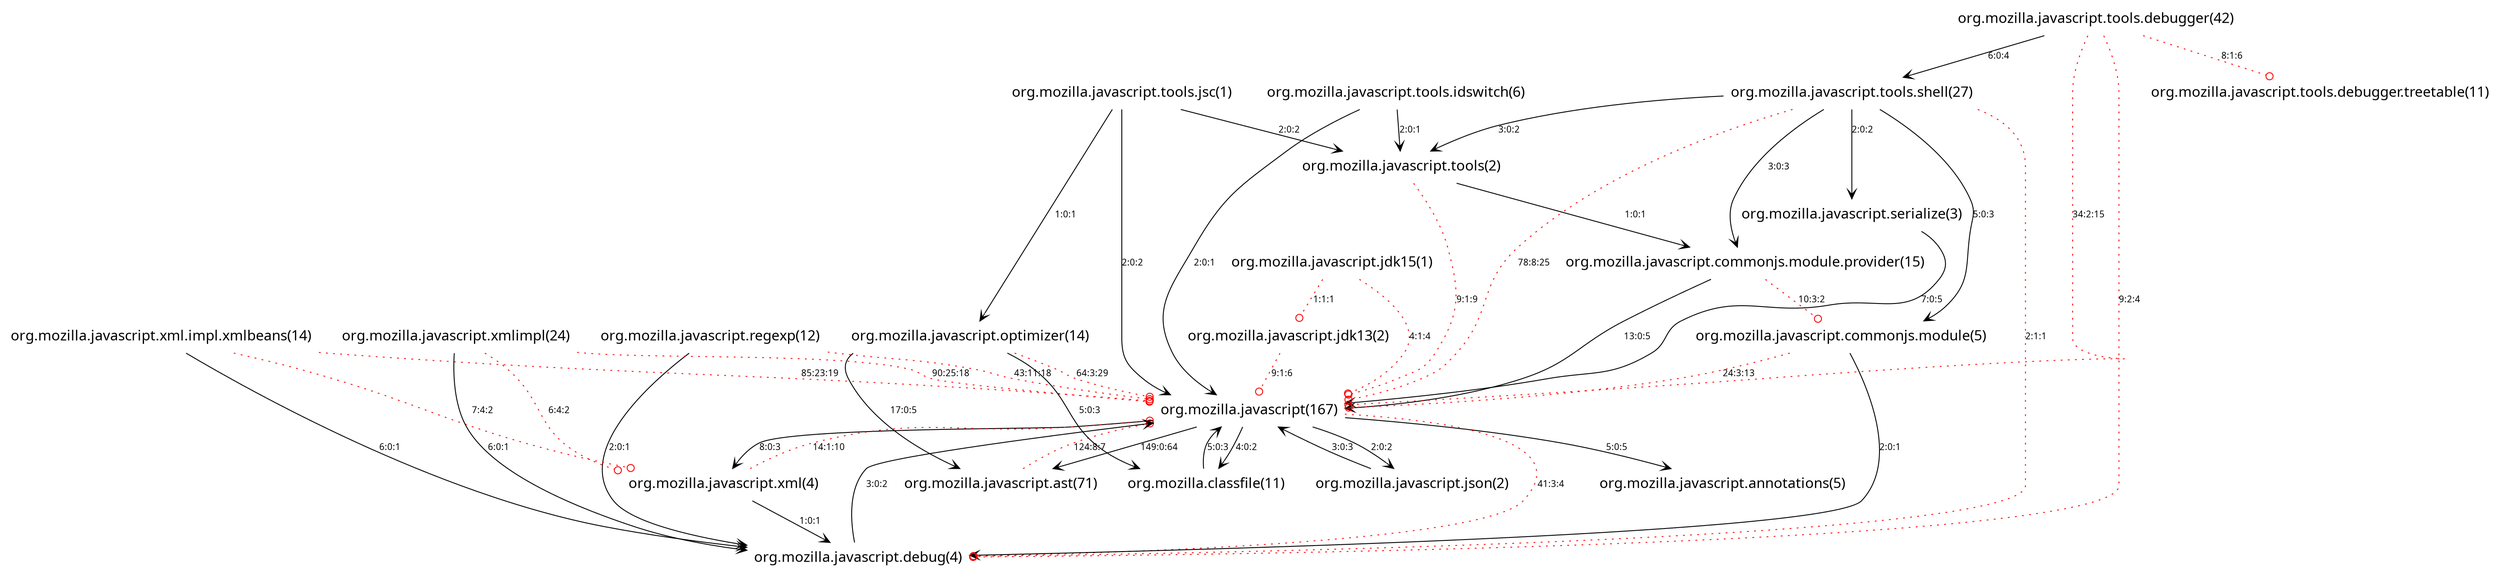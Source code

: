 digraph BasicPDG { 
 node [shape=plaintext, fontname=Skia, fontsize=16] 
edge [fontname=Skia, fontsize = 10];
21[ label="org.mozilla.javascript.serialize(3)"];
20[ label="org.mozilla.javascript.tools.debugger.treetable(11)"];
19[ label="org.mozilla.javascript.ast(71)"];
18[ label="org.mozilla.javascript(167)"];
17[ label="org.mozilla.javascript.jdk15(1)"];
16[ label="org.mozilla.javascript.annotations(5)"];
15[ label="org.mozilla.javascript.commonjs.module.provider(15)"];
14[ label="org.mozilla.javascript.xml(4)"];
13[ label="org.mozilla.classfile(11)"];
12[ label="org.mozilla.javascript.regexp(12)"];
11[ label="org.mozilla.javascript.jdk13(2)"];
10[ label="org.mozilla.javascript.tools(2)"];
9[ label="org.mozilla.javascript.xml.impl.xmlbeans(14)"];
8[ label="org.mozilla.javascript.xmlimpl(24)"];
7[ label="org.mozilla.javascript.tools.jsc(1)"];
6[ label="org.mozilla.javascript.debug(4)"];
5[ label="org.mozilla.javascript.commonjs.module(5)"];
4[ label="org.mozilla.javascript.json(2)"];
3[ label="org.mozilla.javascript.optimizer(14)"];
2[ label="org.mozilla.javascript.tools.debugger(42)"];
1[ label="org.mozilla.javascript.tools.idswitch(6)"];
0[ label="org.mozilla.javascript.tools.shell(27)"];
0->18[color="red",  arrowhead="odot", style="dotted", label = "78:8:25"];
0->5[color="black", arrowhead="vee", label = "5:0:3"];
0->6[color="red",  arrowhead="odot", style="dotted", label = "2:1:1"];
0->10[color="black", arrowhead="vee", label = "3:0:2"];
0->15[color="black", arrowhead="vee", label = "3:0:3"];
0->21[color="black", arrowhead="vee", label = "2:0:2"];
1->18[color="black", arrowhead="vee", label = "2:0:1"];
1->10[color="black", arrowhead="vee", label = "2:0:1"];
2->0[color="black", arrowhead="vee", label = "6:0:4"];
2->18[color="red",  arrowhead="odot", style="dotted", label = "34:2:15"];
2->20[color="red",  arrowhead="odot", style="dotted", label = "8:1:6"];
2->6[color="red",  arrowhead="odot", style="dotted", label = "9:2:4"];
3->18[color="red",  arrowhead="odot", style="dotted", label = "64:3:29"];
3->19[color="black", arrowhead="vee", label = "17:0:5"];
3->13[color="black", arrowhead="vee", label = "5:0:3"];
4->18[color="black", arrowhead="vee", label = "3:0:3"];
5->18[color="red",  arrowhead="odot", style="dotted", label = "24:3:13"];
5->6[color="black", arrowhead="vee", label = "2:0:1"];
6->18[color="black", arrowhead="vee", label = "3:0:2"];
7->18[color="black", arrowhead="vee", label = "2:0:2"];
7->10[color="black", arrowhead="vee", label = "2:0:2"];
7->3[color="black", arrowhead="vee", label = "1:0:1"];
8->18[color="red",  arrowhead="odot", style="dotted", label = "90:25:18"];
8->14[color="red",  arrowhead="odot", style="dotted", label = "6:4:2"];
8->6[color="black", arrowhead="vee", label = "6:0:1"];
9->18[color="red",  arrowhead="odot", style="dotted", label = "85:23:19"];
9->6[color="black", arrowhead="vee", label = "6:0:1"];
9->14[color="red",  arrowhead="odot", style="dotted", label = "7:4:2"];
10->18[color="red",  arrowhead="odot", style="dotted", label = "9:1:9"];
10->15[color="black", arrowhead="vee", label = "1:0:1"];
11->18[color="red",  arrowhead="odot", style="dotted", label = "9:1:6"];
12->18[color="red",  arrowhead="odot", style="dotted", label = "43:11:18"];
12->6[color="black", arrowhead="vee", label = "2:0:1"];
13->18[color="black", arrowhead="vee", label = "5:0:3"];
14->18[color="red",  arrowhead="odot", style="dotted", label = "14:1:10"];
14->6[color="black", arrowhead="vee", label = "1:0:1"];
15->5[color="red",  arrowhead="odot", style="dotted", label = "10:3:2"];
15->18[color="black", arrowhead="vee", label = "13:0:5"];
17->11[color="red",  arrowhead="odot", style="dotted", label = "1:1:1"];
17->18[color="red",  arrowhead="odot", style="dotted", label = "4:1:4"];
18->6[color="red",  arrowhead="odot", style="dotted", label = "41:3:4"];
18->14[color="black", arrowhead="vee", label = "8:0:3"];
18->19[color="black", arrowhead="vee", label = "149:0:64"];
18->4[color="black", arrowhead="vee", label = "2:0:2"];
18->13[color="black", arrowhead="vee", label = "4:0:2"];
18->16[color="black", arrowhead="vee", label = "5:0:5"];
19->18[color="red",  arrowhead="odot", style="dotted", label = "124:8:7"];
21->18[color="black", arrowhead="vee", label = "7:0:5"]
}
